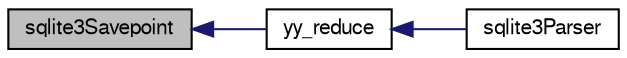 digraph "sqlite3Savepoint"
{
  edge [fontname="FreeSans",fontsize="10",labelfontname="FreeSans",labelfontsize="10"];
  node [fontname="FreeSans",fontsize="10",shape=record];
  rankdir="LR";
  Node690867 [label="sqlite3Savepoint",height=0.2,width=0.4,color="black", fillcolor="grey75", style="filled", fontcolor="black"];
  Node690867 -> Node690868 [dir="back",color="midnightblue",fontsize="10",style="solid",fontname="FreeSans"];
  Node690868 [label="yy_reduce",height=0.2,width=0.4,color="black", fillcolor="white", style="filled",URL="$sqlite3_8c.html#a7c419a9b25711c666a9a2449ef377f14"];
  Node690868 -> Node690869 [dir="back",color="midnightblue",fontsize="10",style="solid",fontname="FreeSans"];
  Node690869 [label="sqlite3Parser",height=0.2,width=0.4,color="black", fillcolor="white", style="filled",URL="$sqlite3_8c.html#a0327d71a5fabe0b6a343d78a2602e72a"];
}
